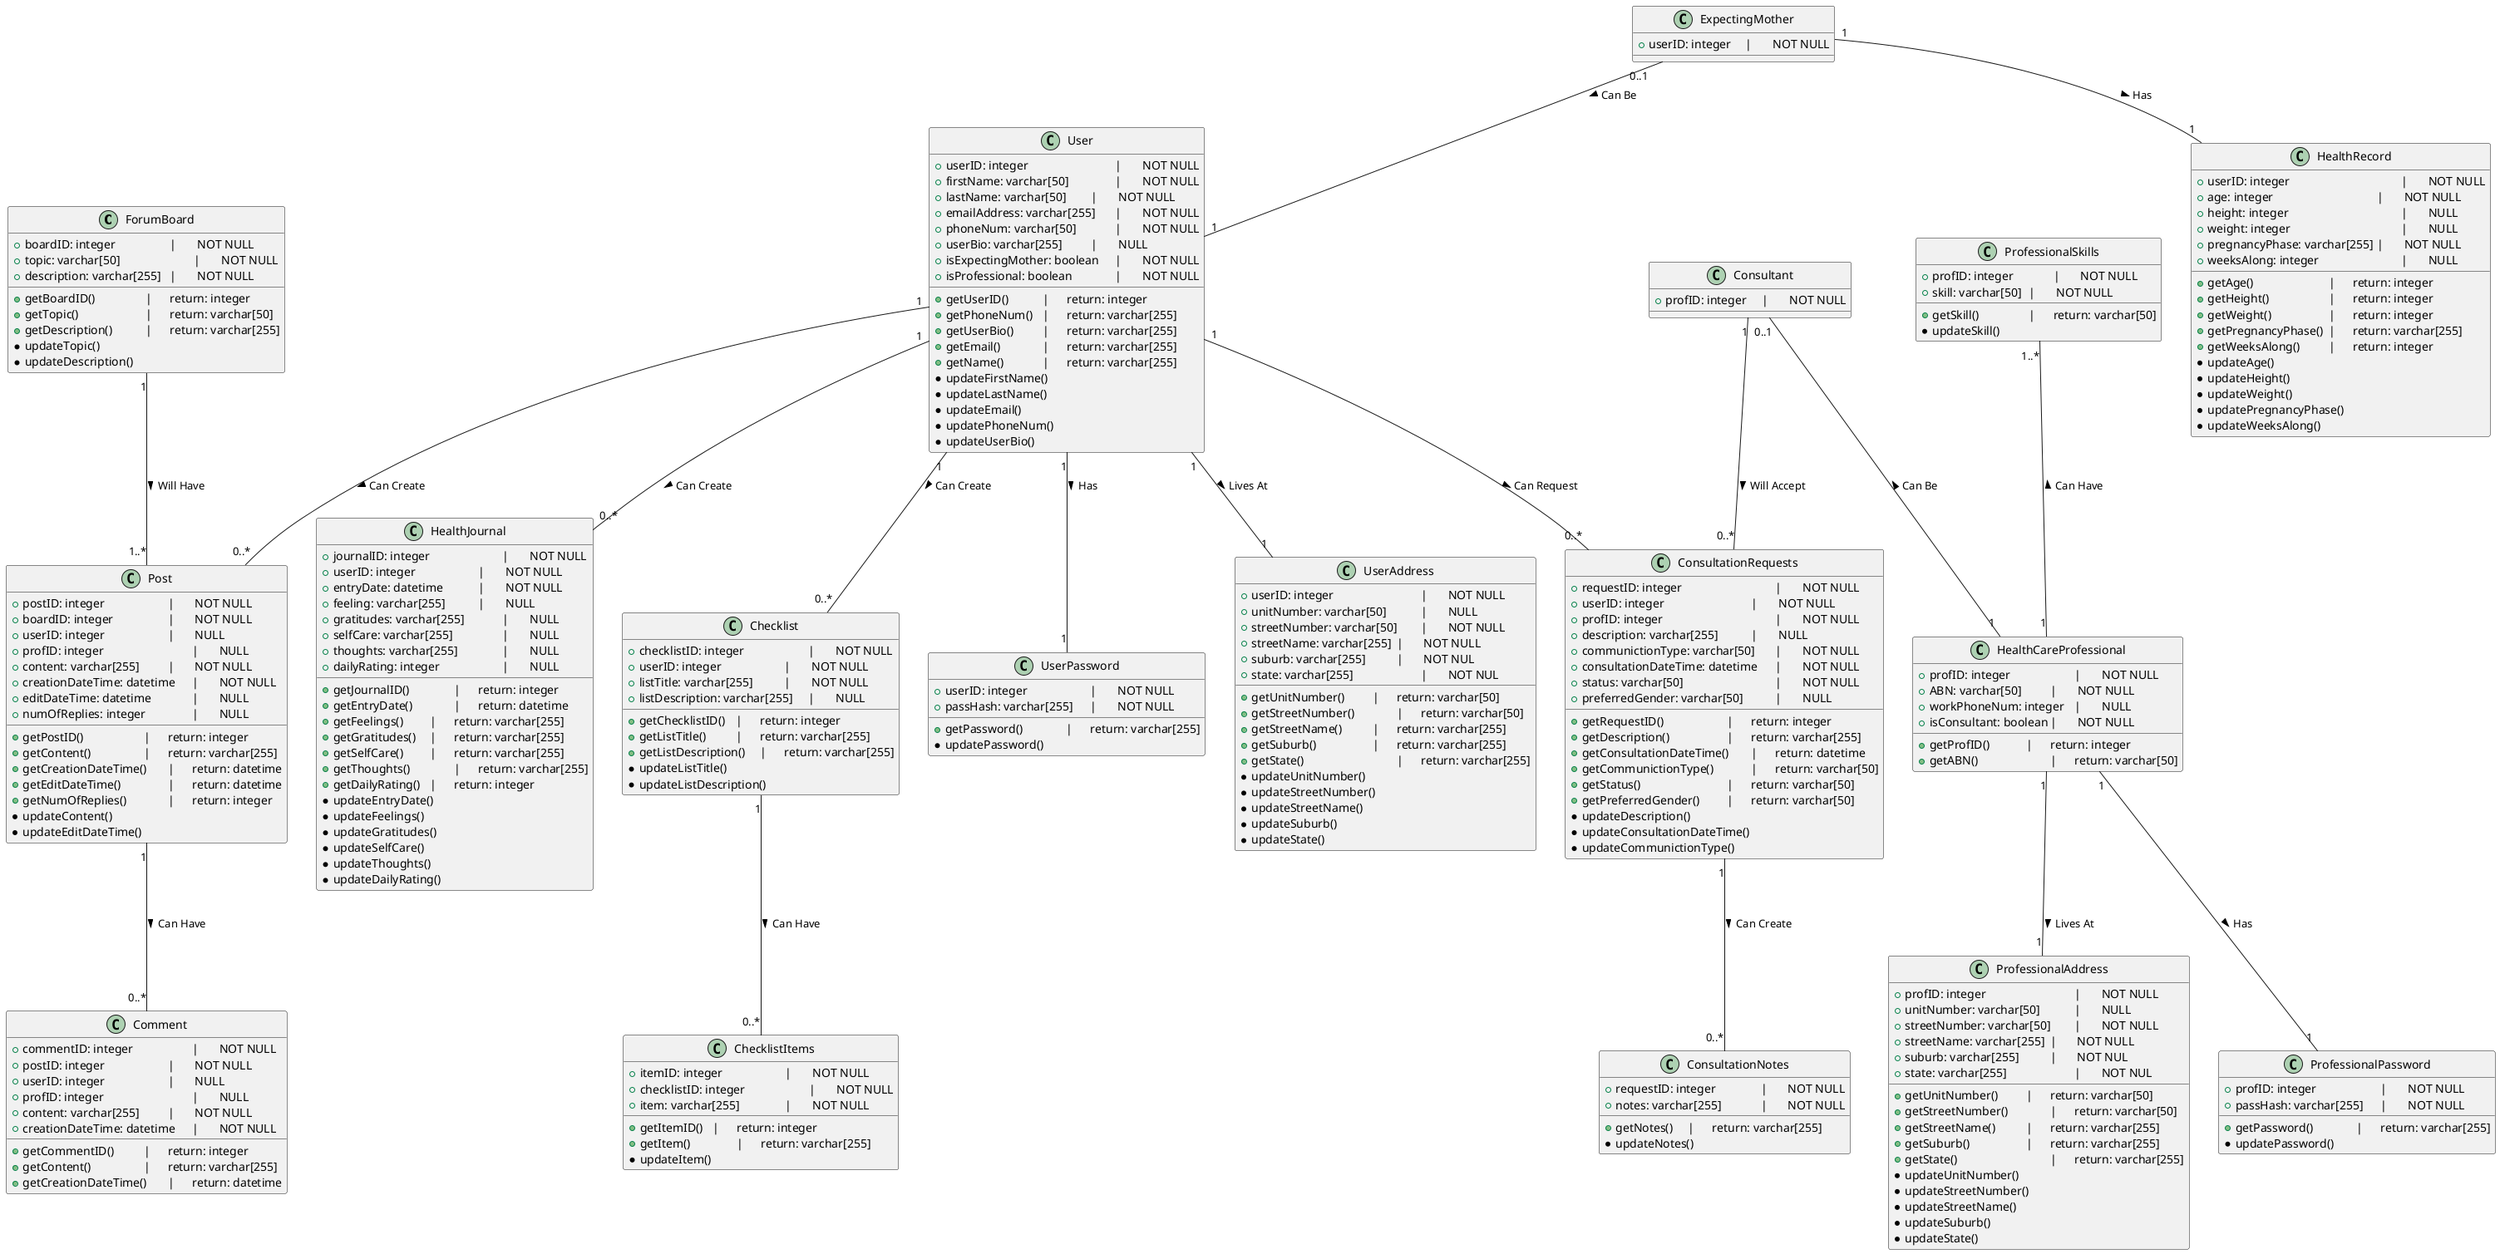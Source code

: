 @startuml CSIT321_Schema
/'Forum and Discussion Creation'/
    class ForumBoard {
        +boardID: integer \t\t\t|\t NOT NULL
        +topic: varchar[50] \t\t\t|\t NOT NULL
        +description: varchar[255] \t|\t NOT NULL

        +getBoardID()\t\t\t|\treturn: integer
        +getTopic() \t\t\t|\treturn: varchar[50]
        +getDescription() \t\t|\treturn: varchar[255]
        *updateTopic()
        *updateDescription()
    }

    ForumBoard "1" -- "1..*" Post : Will Have >
    User "1" -- "0..*" Post : Can Create >

    class Post{
        +postID: integer \t\t\t|\t NOT NULL
        +boardID: integer \t\t\t|\t NOT NULL
        +userID: integer \t\t\t|\t NULL
        +profID: integer \t\t\t\t|\t NULL
        +content: varchar[255] \t\t|\t NOT NULL
        +creationDateTime: datetime \t|\t NOT NULL
        +editDateTime: datetime \t\t|\t NULL
        +numOfReplies: integer \t\t|\t NULL

        +getPostID()\t\t\t|\treturn: integer
        +getContent() \t\t\t|\treturn: varchar[255]
        +getCreationDateTime()\t|\treturn: datetime
        +getEditDateTime()\t\t|\treturn: datetime
        +getNumOfReplies()\t\t|\treturn: integer
        *updateContent()
        *updateEditDateTime()
    }

    Post "1" -- "0..*" Comment : Can Have >

    class Comment{
        +commentID: integer \t\t\t|\t NOT NULL
        +postID: integer \t\t\t|\t NOT NULL
        +userID: integer \t\t\t|\t NULL
        +profID: integer \t\t\t\t|\t NULL
        +content: varchar[255] \t\t|\t NOT NULL
        +creationDateTime: datetime \t|\t NOT NULL

        +getCommentID()\t\t|\treturn: integer
        +getContent() \t\t\t|\treturn: varchar[255]
        +getCreationDateTime()\t|\treturn: datetime
    }

/'journal'/

    User "1" -- "0..*" HealthJournal : Can Create >

    class HealthJournal{
        +journalID: integer \t\t\t|\t NOT NULL
        +userID: integer \t\t\t|\t NOT NULL
        +entryDate: datetime \t\t|\t NOT NULL
        +feeling: varchar[255] \t\t|\t NULL
        +gratitudes: varchar[255] \t\t|\t NULL
        +selfCare: varchar[255] \t\t|\t NULL
        +thoughts: varchar[255] \t\t|\t NULL
        +dailyRating: integer \t\t\t|\t NULL

        +getJournalID()\t\t|\treturn: integer
        +getEntryDate()\t\t|\treturn: datetime
        +getFeelings()\t\t|\treturn: varchar[255]
        +getGratitudes()\t|\treturn: varchar[255]
        +getSelfCare()\t\t|\treturn: varchar[255]
        +getThoughts()\t\t|\treturn: varchar[255]
        +getDailyRating()\t|\treturn: integer
        *updateEntryDate()
        *updateFeelings()
        *updateGratitudes()
        *updateSelfCare()
        *updateThoughts()
        *updateDailyRating()
    }

    User "1" -- "0..*" Checklist : Can Create >

    class Checklist{
        +checklistID: integer \t\t\t|\t NOT NULL
        +userID: integer \t\t\t|\t NOT NULL
        +listTitle: varchar[255] \t\t|\t NOT NULL
        +listDescription: varchar[255] \t|\t NULL
        
        +getChecklistID()\t|\treturn: integer
        +getListTitle()\t\t|\treturn: varchar[255]
        +getListDescription()\t|\treturn: varchar[255]
        *updateListTitle()
        *updateListDescription()
    }

    Checklist "1" -- "0..*" ChecklistItems : Can Have >

    class ChecklistItems{
        +itemID: integer \t\t\t|\t NOT NULL
        +checklistID: integer \t\t\t|\t NOT NULL
        +item: varchar[255] \t\t|\t NOT NULL
        
        +getItemID()\t|\treturn: integer
        +getItem()\t\t|\treturn: varchar[255]
        *updateItem()
    }

/'User Creation'/
    class User {
        +userID: integer\t\t\t\t|\t NOT NULL
        +firstName: varchar[50]\t\t|\t NOT NULL
        +lastName: varchar[50]\t\t|\t NOT NULL
        +emailAddress: varchar[255]\t|\t NOT NULL
        +phoneNum: varchar[50]\t\t|\t NOT NULL
        +userBio: varchar[255]\t\t|\t NULL
        +isExpectingMother: boolean\t|\t NOT NULL
        +isProfessional: boolean\t\t|\t NOT NULL

        +getUserID()\t\t|\treturn: integer
        +getPhoneNum()\t|\treturn: varchar[255]
        +getUserBio()\t\t|\treturn: varchar[255]    
        +getEmail()\t\t|\treturn: varchar[255]
        +getName()\t\t|\treturn: varchar[255]
        *updateFirstName()
        *updateLastName()
        *updateEmail()
        *updatePhoneNum()
        *updateUserBio()
    }

    User "1" -- "1" UserPassword : Has >

    class UserPassword{
        +userID: integer\t\t\t|\t NOT NULL
        +passHash: varchar[255]\t|\t NOT NULL

        +getPassword()\t\t|\treturn: varchar[255]
        *updatePassword()
    }

    User "1" -- "1" UserAddress : Lives At >

    class UserAddress{
        +userID: integer\t\t\t\t|\t NOT NULL
        +unitNumber: varchar[50]\t\t|\t NULL
        +streetNumber: varchar[50]\t|\t NOT NULL
        +streetName: varchar[255]\t|\t NOT NULL
        +suburb: varchar[255]\t\t|\t NOT NUL
        +state: varchar[255]\t\t\t|\t NOT NUL

        +getUnitNumber()\t\t|\treturn: varchar[50]
        +getStreetNumber()\t\t|\treturn: varchar[50]
        +getStreetName()\t\t|\treturn: varchar[255]
        +getSuburb()\t\t\t|\treturn: varchar[255]
        +getState()\t\t\t\t|\treturn: varchar[255]
        *updateUnitNumber()
        *updateStreetNumber()
        *updateStreetName()
        *updateSuburb()
        *updateState()
    }

    ExpectingMother "0..1" -- "1" User : Can Be >

    class ExpectingMother {
        +userID: integer\t|\t NOT NULL
    }

    ExpectingMother "1" -- "1" HealthRecord : Has >

    class HealthRecord{
        +userID: integer\t\t\t\t\t|\t NOT NULL
        +age: integer\t\t\t\t\t|\t NOT NULL
        +height: integer\t\t\t\t\t|\t NULL
        +weight: integer\t\t\t\t\t|\t NULL
        +pregnancyPhase: varchar[255]\t|\t NOT NULL
        +weeksAlong: integer\t\t\t\t|\t NULL

        +getAge()\t\t\t\t|\treturn: integer
        +getHeight()\t\t\t|\treturn: integer    
        +getWeight()\t\t\t|\treturn: integer
        +getPregnancyPhase()\t|\treturn: varchar[255]
        +getWeeksAlong()\t\t|\treturn: integer
        *updateAge()
        *updateHeight()
        *updateWeight()
        *updatePregnancyPhase()
        *updateWeeksAlong()
    }

    class HealthCareProfessional {
        +profID: integer\t\t\t|\t NOT NULL
        +ABN: varchar[50]\t\t|\t NOT NULL
        +workPhoneNum: integer\t|\t NULL
        +isConsultant: boolean\t|\t NOT NULL

        +getProfID()\t\t|\treturn: integer
        +getABN()\t\t\t|\treturn: varchar[50]
    }

    HealthCareProfessional "1" -- "1" ProfessionalAddress : Lives At >

    class ProfessionalAddress{
        +profID: integer\t\t\t\t|\t NOT NULL
        +unitNumber: varchar[50]\t\t|\t NULL
        +streetNumber: varchar[50]\t|\t NOT NULL
        +streetName: varchar[255]\t|\t NOT NULL
        +suburb: varchar[255]\t\t|\t NOT NUL
        +state: varchar[255]\t\t\t|\t NOT NUL

        +getUnitNumber()\t\t|\treturn: varchar[50]
        +getStreetNumber()\t\t|\treturn: varchar[50]
        +getStreetName()\t\t|\treturn: varchar[255]
        +getSuburb()\t\t\t|\treturn: varchar[255]
        +getState()\t\t\t\t|\treturn: varchar[255]
        *updateUnitNumber()
        *updateStreetNumber()
        *updateStreetName()
        *updateSuburb()
        *updateState()
    }

    HealthCareProfessional "1" -- "1" ProfessionalPassword : Has >

    class ProfessionalPassword{
        +profID: integer\t\t\t|\t NOT NULL
        +passHash: varchar[255]\t|\t NOT NULL

        +getPassword()\t\t|\treturn: varchar[255]
        *updatePassword()
    }

    Consultant "0..1" -- "1" HealthCareProfessional : Can Be <

    class Consultant {
        +profID: integer\t|\t NOT NULL
    }

    ProfessionalSkills "1..*" -- "1" HealthCareProfessional : Can Have <

    class ProfessionalSkills {
        +profID: integer\t\t|\t NOT NULL
        +skill: varchar[50]\t|\t NOT NULL

        +getSkill() \t\t|\treturn: varchar[50]
        *updateSkill()
    }

    User "1" -- "0..*" ConsultationRequests : Can Request >
    Consultant "1" -- "0..*" ConsultationRequests : Will Accept >

    class ConsultationRequests{
        +requestID: integer \t\t\t\t|\t NOT NULL
        +userID: integer \t\t\t\t|\t NOT NULL
        +profID: integer\t\t\t\t\t|\t NOT NULL
        +description: varchar[255] \t\t|\t NULL
        +communictionType: varchar[50] \t|\t NOT NULL
        +consultationDateTime: datetime \t|\t NOT NULL
        +status: varchar[50] \t\t\t\t|\t NOT NULL
        +preferredGender: varchar[50] \t\t|\t NULL

        +getRequestID()\t\t\t|\treturn: integer
        +getDescription() \t\t\t|\treturn: varchar[255]
        +getConsultationDateTime() \t|\treturn: datetime
        +getCommunictionType() \t\t|\treturn: varchar[50]
        +getStatus() \t\t\t\t|\treturn: varchar[50]
        +getPreferredGender() \t\t|\treturn: varchar[50]
        *updateDescription()
        *updateConsultationDateTime()
        *updateCommunictionType()
    }

    ConsultationRequests "1" -- "0..*" ConsultationNotes : Can Create >

    class ConsultationNotes{
        +requestID: integer \t\t|\t NOT NULL
        +notes: varchar[255] \t\t|\t NOT NULL

        +getNotes() \t|\treturn: varchar[255]
        *updateNotes()
    }
@enduml